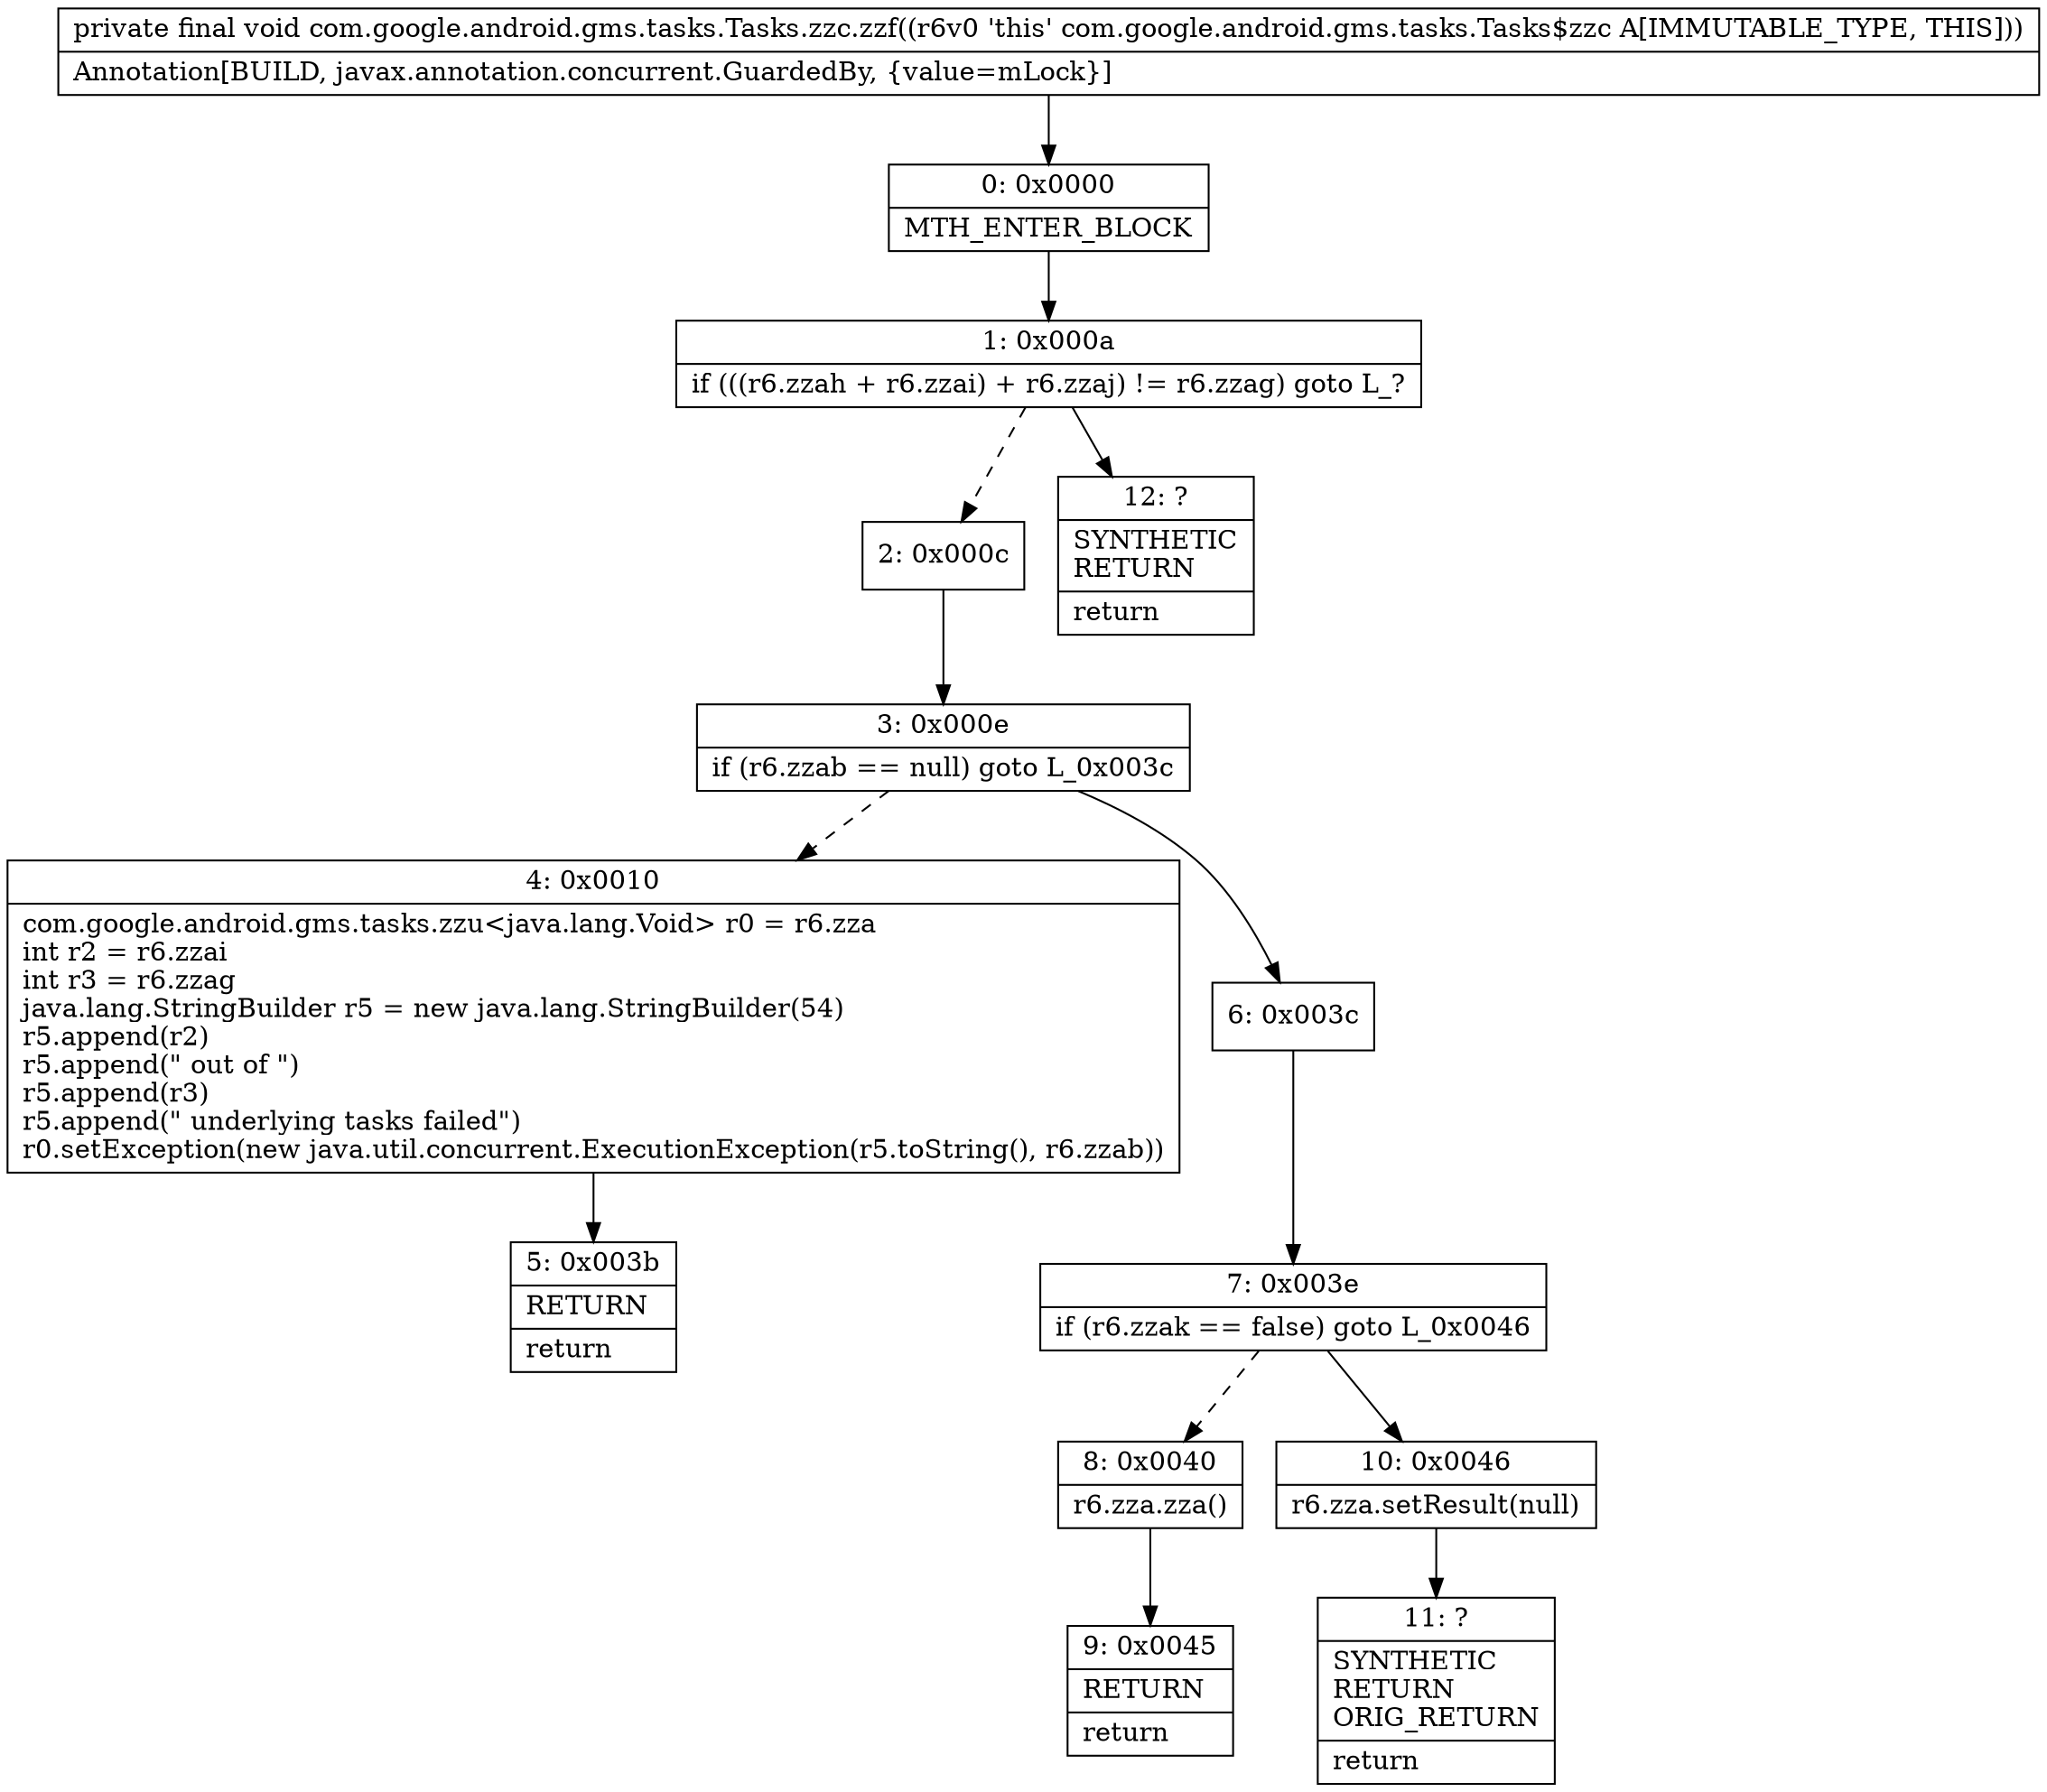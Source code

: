 digraph "CFG forcom.google.android.gms.tasks.Tasks.zzc.zzf()V" {
Node_0 [shape=record,label="{0\:\ 0x0000|MTH_ENTER_BLOCK\l}"];
Node_1 [shape=record,label="{1\:\ 0x000a|if (((r6.zzah + r6.zzai) + r6.zzaj) != r6.zzag) goto L_?\l}"];
Node_2 [shape=record,label="{2\:\ 0x000c}"];
Node_3 [shape=record,label="{3\:\ 0x000e|if (r6.zzab == null) goto L_0x003c\l}"];
Node_4 [shape=record,label="{4\:\ 0x0010|com.google.android.gms.tasks.zzu\<java.lang.Void\> r0 = r6.zza\lint r2 = r6.zzai\lint r3 = r6.zzag\ljava.lang.StringBuilder r5 = new java.lang.StringBuilder(54)\lr5.append(r2)\lr5.append(\" out of \")\lr5.append(r3)\lr5.append(\" underlying tasks failed\")\lr0.setException(new java.util.concurrent.ExecutionException(r5.toString(), r6.zzab))\l}"];
Node_5 [shape=record,label="{5\:\ 0x003b|RETURN\l|return\l}"];
Node_6 [shape=record,label="{6\:\ 0x003c}"];
Node_7 [shape=record,label="{7\:\ 0x003e|if (r6.zzak == false) goto L_0x0046\l}"];
Node_8 [shape=record,label="{8\:\ 0x0040|r6.zza.zza()\l}"];
Node_9 [shape=record,label="{9\:\ 0x0045|RETURN\l|return\l}"];
Node_10 [shape=record,label="{10\:\ 0x0046|r6.zza.setResult(null)\l}"];
Node_11 [shape=record,label="{11\:\ ?|SYNTHETIC\lRETURN\lORIG_RETURN\l|return\l}"];
Node_12 [shape=record,label="{12\:\ ?|SYNTHETIC\lRETURN\l|return\l}"];
MethodNode[shape=record,label="{private final void com.google.android.gms.tasks.Tasks.zzc.zzf((r6v0 'this' com.google.android.gms.tasks.Tasks$zzc A[IMMUTABLE_TYPE, THIS]))  | Annotation[BUILD, javax.annotation.concurrent.GuardedBy, \{value=mLock\}]\l}"];
MethodNode -> Node_0;
Node_0 -> Node_1;
Node_1 -> Node_2[style=dashed];
Node_1 -> Node_12;
Node_2 -> Node_3;
Node_3 -> Node_4[style=dashed];
Node_3 -> Node_6;
Node_4 -> Node_5;
Node_6 -> Node_7;
Node_7 -> Node_8[style=dashed];
Node_7 -> Node_10;
Node_8 -> Node_9;
Node_10 -> Node_11;
}

